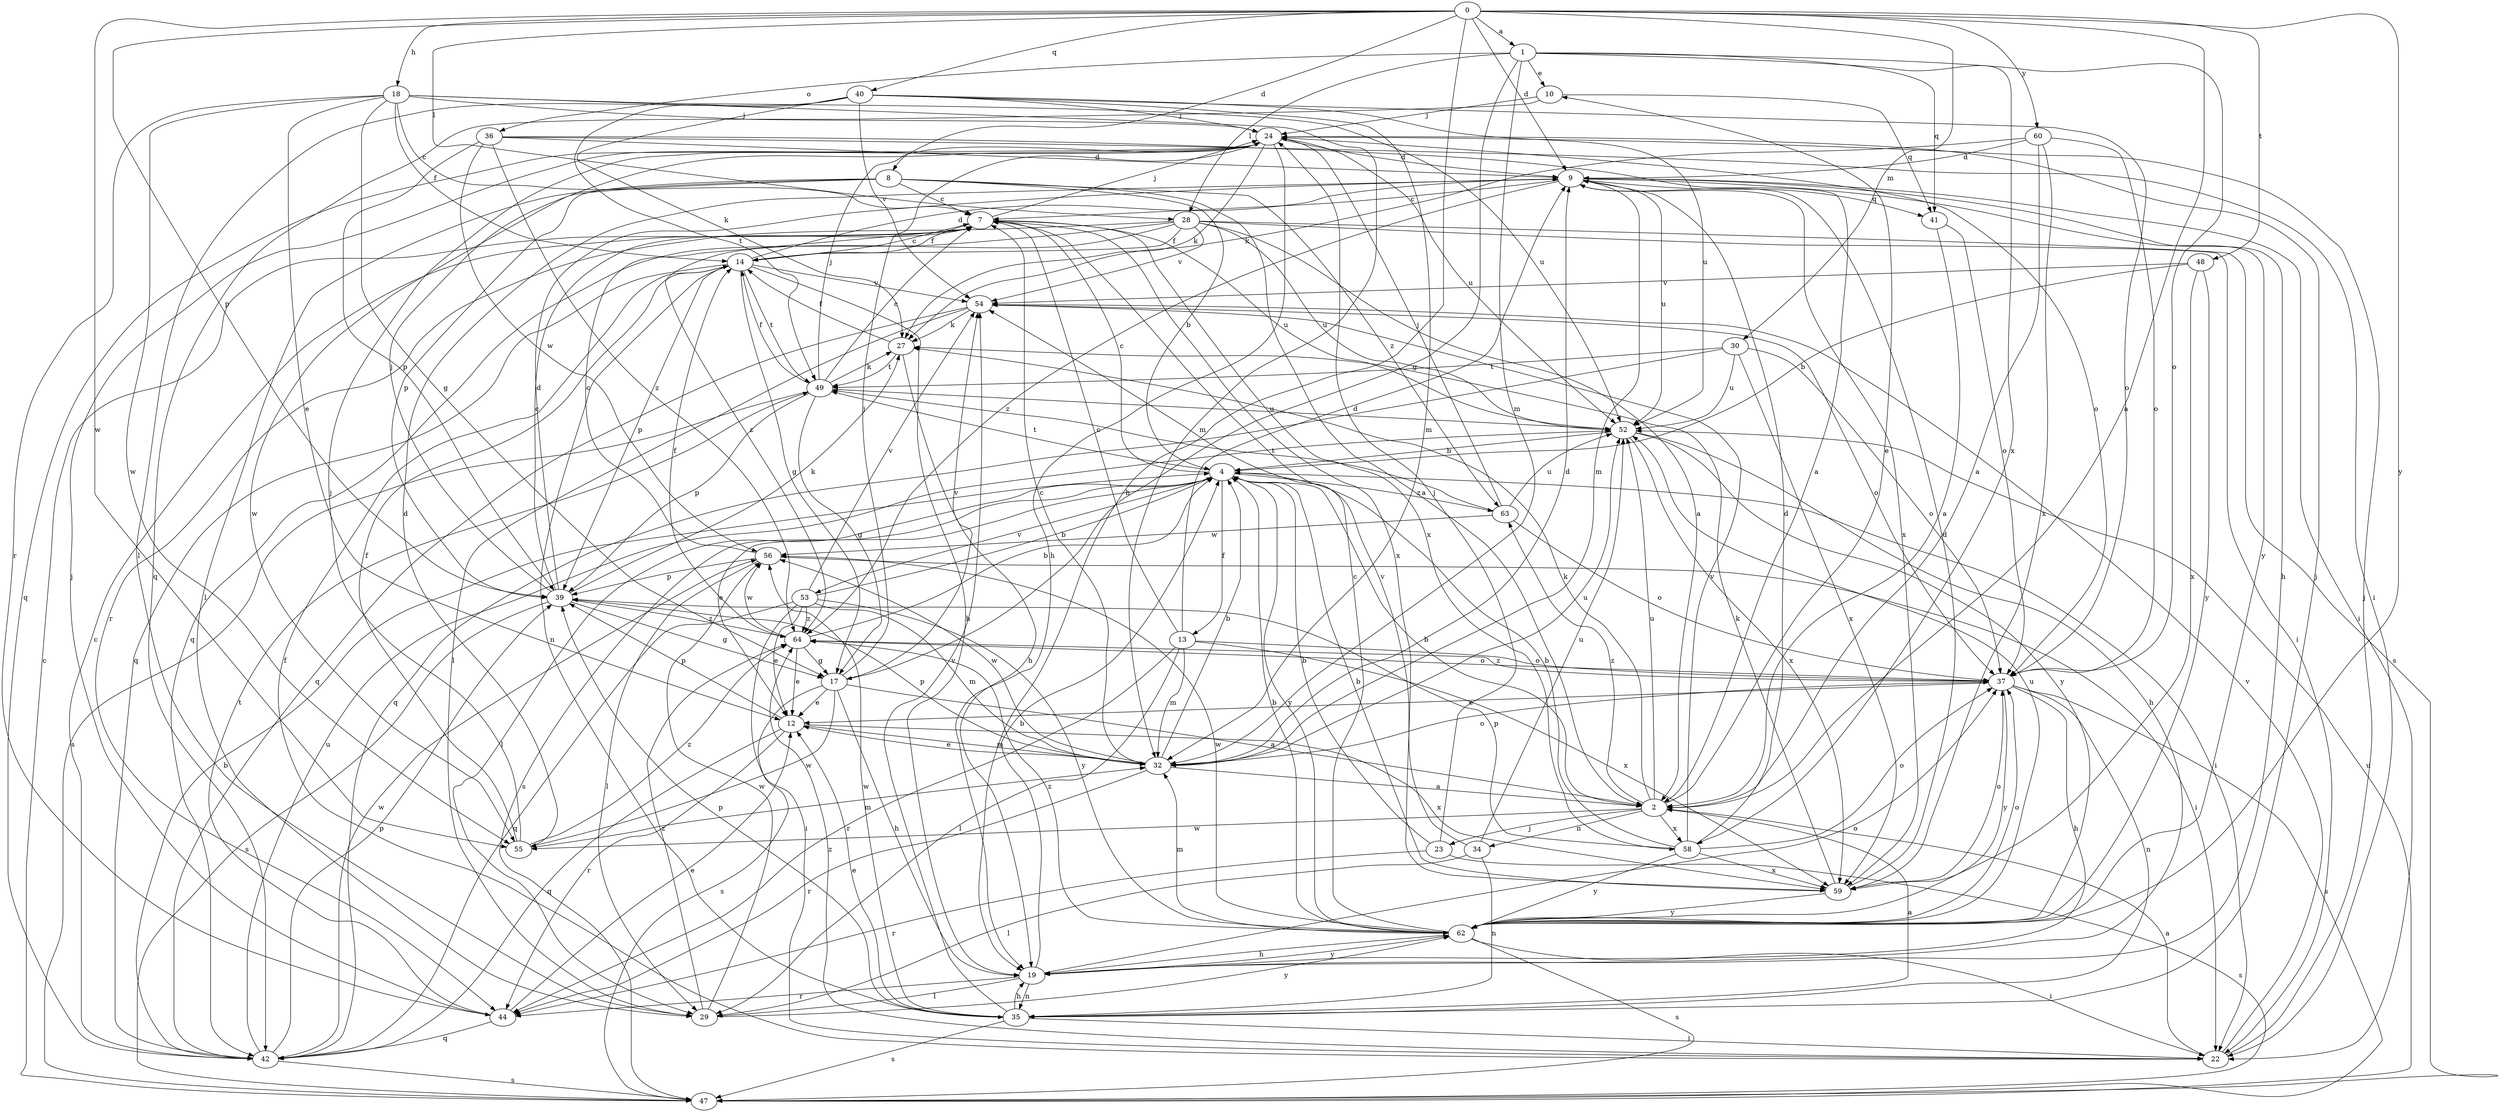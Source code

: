 strict digraph  {
0;
1;
2;
4;
7;
8;
9;
10;
12;
13;
14;
17;
18;
19;
22;
23;
24;
27;
28;
29;
30;
32;
34;
35;
36;
37;
39;
40;
41;
42;
44;
47;
48;
49;
52;
53;
54;
55;
56;
58;
59;
60;
62;
63;
64;
0 -> 1  [label=a];
0 -> 2  [label=a];
0 -> 8  [label=d];
0 -> 9  [label=d];
0 -> 18  [label=h];
0 -> 19  [label=h];
0 -> 28  [label=l];
0 -> 30  [label=m];
0 -> 39  [label=p];
0 -> 40  [label=q];
0 -> 48  [label=t];
0 -> 55  [label=w];
0 -> 60  [label=y];
0 -> 62  [label=y];
1 -> 10  [label=e];
1 -> 17  [label=g];
1 -> 28  [label=l];
1 -> 32  [label=m];
1 -> 36  [label=o];
1 -> 37  [label=o];
1 -> 41  [label=q];
1 -> 58  [label=x];
2 -> 4  [label=b];
2 -> 10  [label=e];
2 -> 23  [label=j];
2 -> 27  [label=k];
2 -> 34  [label=n];
2 -> 52  [label=u];
2 -> 55  [label=w];
2 -> 58  [label=x];
2 -> 63  [label=z];
4 -> 7  [label=c];
4 -> 12  [label=e];
4 -> 13  [label=f];
4 -> 22  [label=i];
4 -> 29  [label=l];
4 -> 47  [label=s];
4 -> 49  [label=t];
4 -> 53  [label=v];
4 -> 62  [label=y];
4 -> 63  [label=z];
7 -> 14  [label=f];
7 -> 24  [label=j];
7 -> 52  [label=u];
7 -> 58  [label=x];
7 -> 59  [label=x];
8 -> 2  [label=a];
8 -> 4  [label=b];
8 -> 7  [label=c];
8 -> 29  [label=l];
8 -> 39  [label=p];
8 -> 55  [label=w];
8 -> 63  [label=z];
9 -> 7  [label=c];
9 -> 19  [label=h];
9 -> 22  [label=i];
9 -> 32  [label=m];
9 -> 41  [label=q];
9 -> 52  [label=u];
9 -> 59  [label=x];
9 -> 62  [label=y];
9 -> 64  [label=z];
10 -> 24  [label=j];
10 -> 41  [label=q];
10 -> 42  [label=q];
12 -> 32  [label=m];
12 -> 39  [label=p];
12 -> 42  [label=q];
12 -> 44  [label=r];
12 -> 59  [label=x];
13 -> 7  [label=c];
13 -> 9  [label=d];
13 -> 29  [label=l];
13 -> 32  [label=m];
13 -> 37  [label=o];
13 -> 44  [label=r];
13 -> 59  [label=x];
14 -> 7  [label=c];
14 -> 9  [label=d];
14 -> 17  [label=g];
14 -> 19  [label=h];
14 -> 35  [label=n];
14 -> 39  [label=p];
14 -> 42  [label=q];
14 -> 49  [label=t];
14 -> 54  [label=v];
17 -> 2  [label=a];
17 -> 12  [label=e];
17 -> 19  [label=h];
17 -> 24  [label=j];
17 -> 47  [label=s];
17 -> 54  [label=v];
17 -> 55  [label=w];
18 -> 7  [label=c];
18 -> 12  [label=e];
18 -> 14  [label=f];
18 -> 17  [label=g];
18 -> 24  [label=j];
18 -> 32  [label=m];
18 -> 44  [label=r];
18 -> 52  [label=u];
18 -> 55  [label=w];
19 -> 4  [label=b];
19 -> 29  [label=l];
19 -> 35  [label=n];
19 -> 37  [label=o];
19 -> 44  [label=r];
19 -> 62  [label=y];
22 -> 2  [label=a];
22 -> 14  [label=f];
22 -> 24  [label=j];
22 -> 54  [label=v];
22 -> 64  [label=z];
23 -> 4  [label=b];
23 -> 24  [label=j];
23 -> 44  [label=r];
23 -> 47  [label=s];
24 -> 9  [label=d];
24 -> 19  [label=h];
24 -> 27  [label=k];
24 -> 37  [label=o];
24 -> 42  [label=q];
24 -> 52  [label=u];
27 -> 14  [label=f];
27 -> 19  [label=h];
27 -> 49  [label=t];
28 -> 2  [label=a];
28 -> 14  [label=f];
28 -> 22  [label=i];
28 -> 42  [label=q];
28 -> 44  [label=r];
28 -> 47  [label=s];
28 -> 52  [label=u];
28 -> 54  [label=v];
28 -> 64  [label=z];
29 -> 56  [label=w];
29 -> 62  [label=y];
29 -> 64  [label=z];
30 -> 37  [label=o];
30 -> 42  [label=q];
30 -> 49  [label=t];
30 -> 52  [label=u];
30 -> 59  [label=x];
32 -> 2  [label=a];
32 -> 4  [label=b];
32 -> 7  [label=c];
32 -> 9  [label=d];
32 -> 12  [label=e];
32 -> 37  [label=o];
32 -> 39  [label=p];
32 -> 44  [label=r];
32 -> 52  [label=u];
32 -> 56  [label=w];
34 -> 29  [label=l];
34 -> 35  [label=n];
34 -> 52  [label=u];
34 -> 54  [label=v];
35 -> 2  [label=a];
35 -> 12  [label=e];
35 -> 19  [label=h];
35 -> 22  [label=i];
35 -> 24  [label=j];
35 -> 39  [label=p];
35 -> 47  [label=s];
35 -> 54  [label=v];
35 -> 56  [label=w];
36 -> 2  [label=a];
36 -> 9  [label=d];
36 -> 22  [label=i];
36 -> 39  [label=p];
36 -> 56  [label=w];
36 -> 64  [label=z];
37 -> 12  [label=e];
37 -> 19  [label=h];
37 -> 35  [label=n];
37 -> 47  [label=s];
37 -> 62  [label=y];
37 -> 64  [label=z];
39 -> 7  [label=c];
39 -> 9  [label=d];
39 -> 17  [label=g];
39 -> 24  [label=j];
39 -> 27  [label=k];
39 -> 47  [label=s];
39 -> 64  [label=z];
40 -> 24  [label=j];
40 -> 27  [label=k];
40 -> 29  [label=l];
40 -> 32  [label=m];
40 -> 37  [label=o];
40 -> 49  [label=t];
40 -> 52  [label=u];
40 -> 54  [label=v];
41 -> 2  [label=a];
41 -> 37  [label=o];
42 -> 4  [label=b];
42 -> 7  [label=c];
42 -> 39  [label=p];
42 -> 47  [label=s];
42 -> 52  [label=u];
42 -> 56  [label=w];
44 -> 12  [label=e];
44 -> 24  [label=j];
44 -> 42  [label=q];
44 -> 49  [label=t];
47 -> 7  [label=c];
47 -> 52  [label=u];
48 -> 4  [label=b];
48 -> 54  [label=v];
48 -> 59  [label=x];
48 -> 62  [label=y];
49 -> 7  [label=c];
49 -> 14  [label=f];
49 -> 17  [label=g];
49 -> 24  [label=j];
49 -> 27  [label=k];
49 -> 39  [label=p];
49 -> 47  [label=s];
49 -> 52  [label=u];
52 -> 4  [label=b];
52 -> 19  [label=h];
52 -> 59  [label=x];
52 -> 62  [label=y];
53 -> 4  [label=b];
53 -> 12  [label=e];
53 -> 22  [label=i];
53 -> 32  [label=m];
53 -> 42  [label=q];
53 -> 54  [label=v];
53 -> 62  [label=y];
53 -> 64  [label=z];
54 -> 27  [label=k];
54 -> 29  [label=l];
54 -> 37  [label=o];
54 -> 42  [label=q];
55 -> 9  [label=d];
55 -> 14  [label=f];
55 -> 24  [label=j];
55 -> 32  [label=m];
55 -> 64  [label=z];
56 -> 7  [label=c];
56 -> 22  [label=i];
56 -> 29  [label=l];
56 -> 39  [label=p];
58 -> 4  [label=b];
58 -> 9  [label=d];
58 -> 37  [label=o];
58 -> 39  [label=p];
58 -> 54  [label=v];
58 -> 59  [label=x];
58 -> 62  [label=y];
59 -> 4  [label=b];
59 -> 9  [label=d];
59 -> 27  [label=k];
59 -> 37  [label=o];
59 -> 62  [label=y];
60 -> 2  [label=a];
60 -> 9  [label=d];
60 -> 27  [label=k];
60 -> 37  [label=o];
60 -> 59  [label=x];
62 -> 4  [label=b];
62 -> 7  [label=c];
62 -> 19  [label=h];
62 -> 22  [label=i];
62 -> 32  [label=m];
62 -> 37  [label=o];
62 -> 47  [label=s];
62 -> 52  [label=u];
62 -> 56  [label=w];
62 -> 64  [label=z];
63 -> 24  [label=j];
63 -> 37  [label=o];
63 -> 49  [label=t];
63 -> 52  [label=u];
63 -> 56  [label=w];
64 -> 4  [label=b];
64 -> 12  [label=e];
64 -> 14  [label=f];
64 -> 17  [label=g];
64 -> 37  [label=o];
64 -> 56  [label=w];
}
